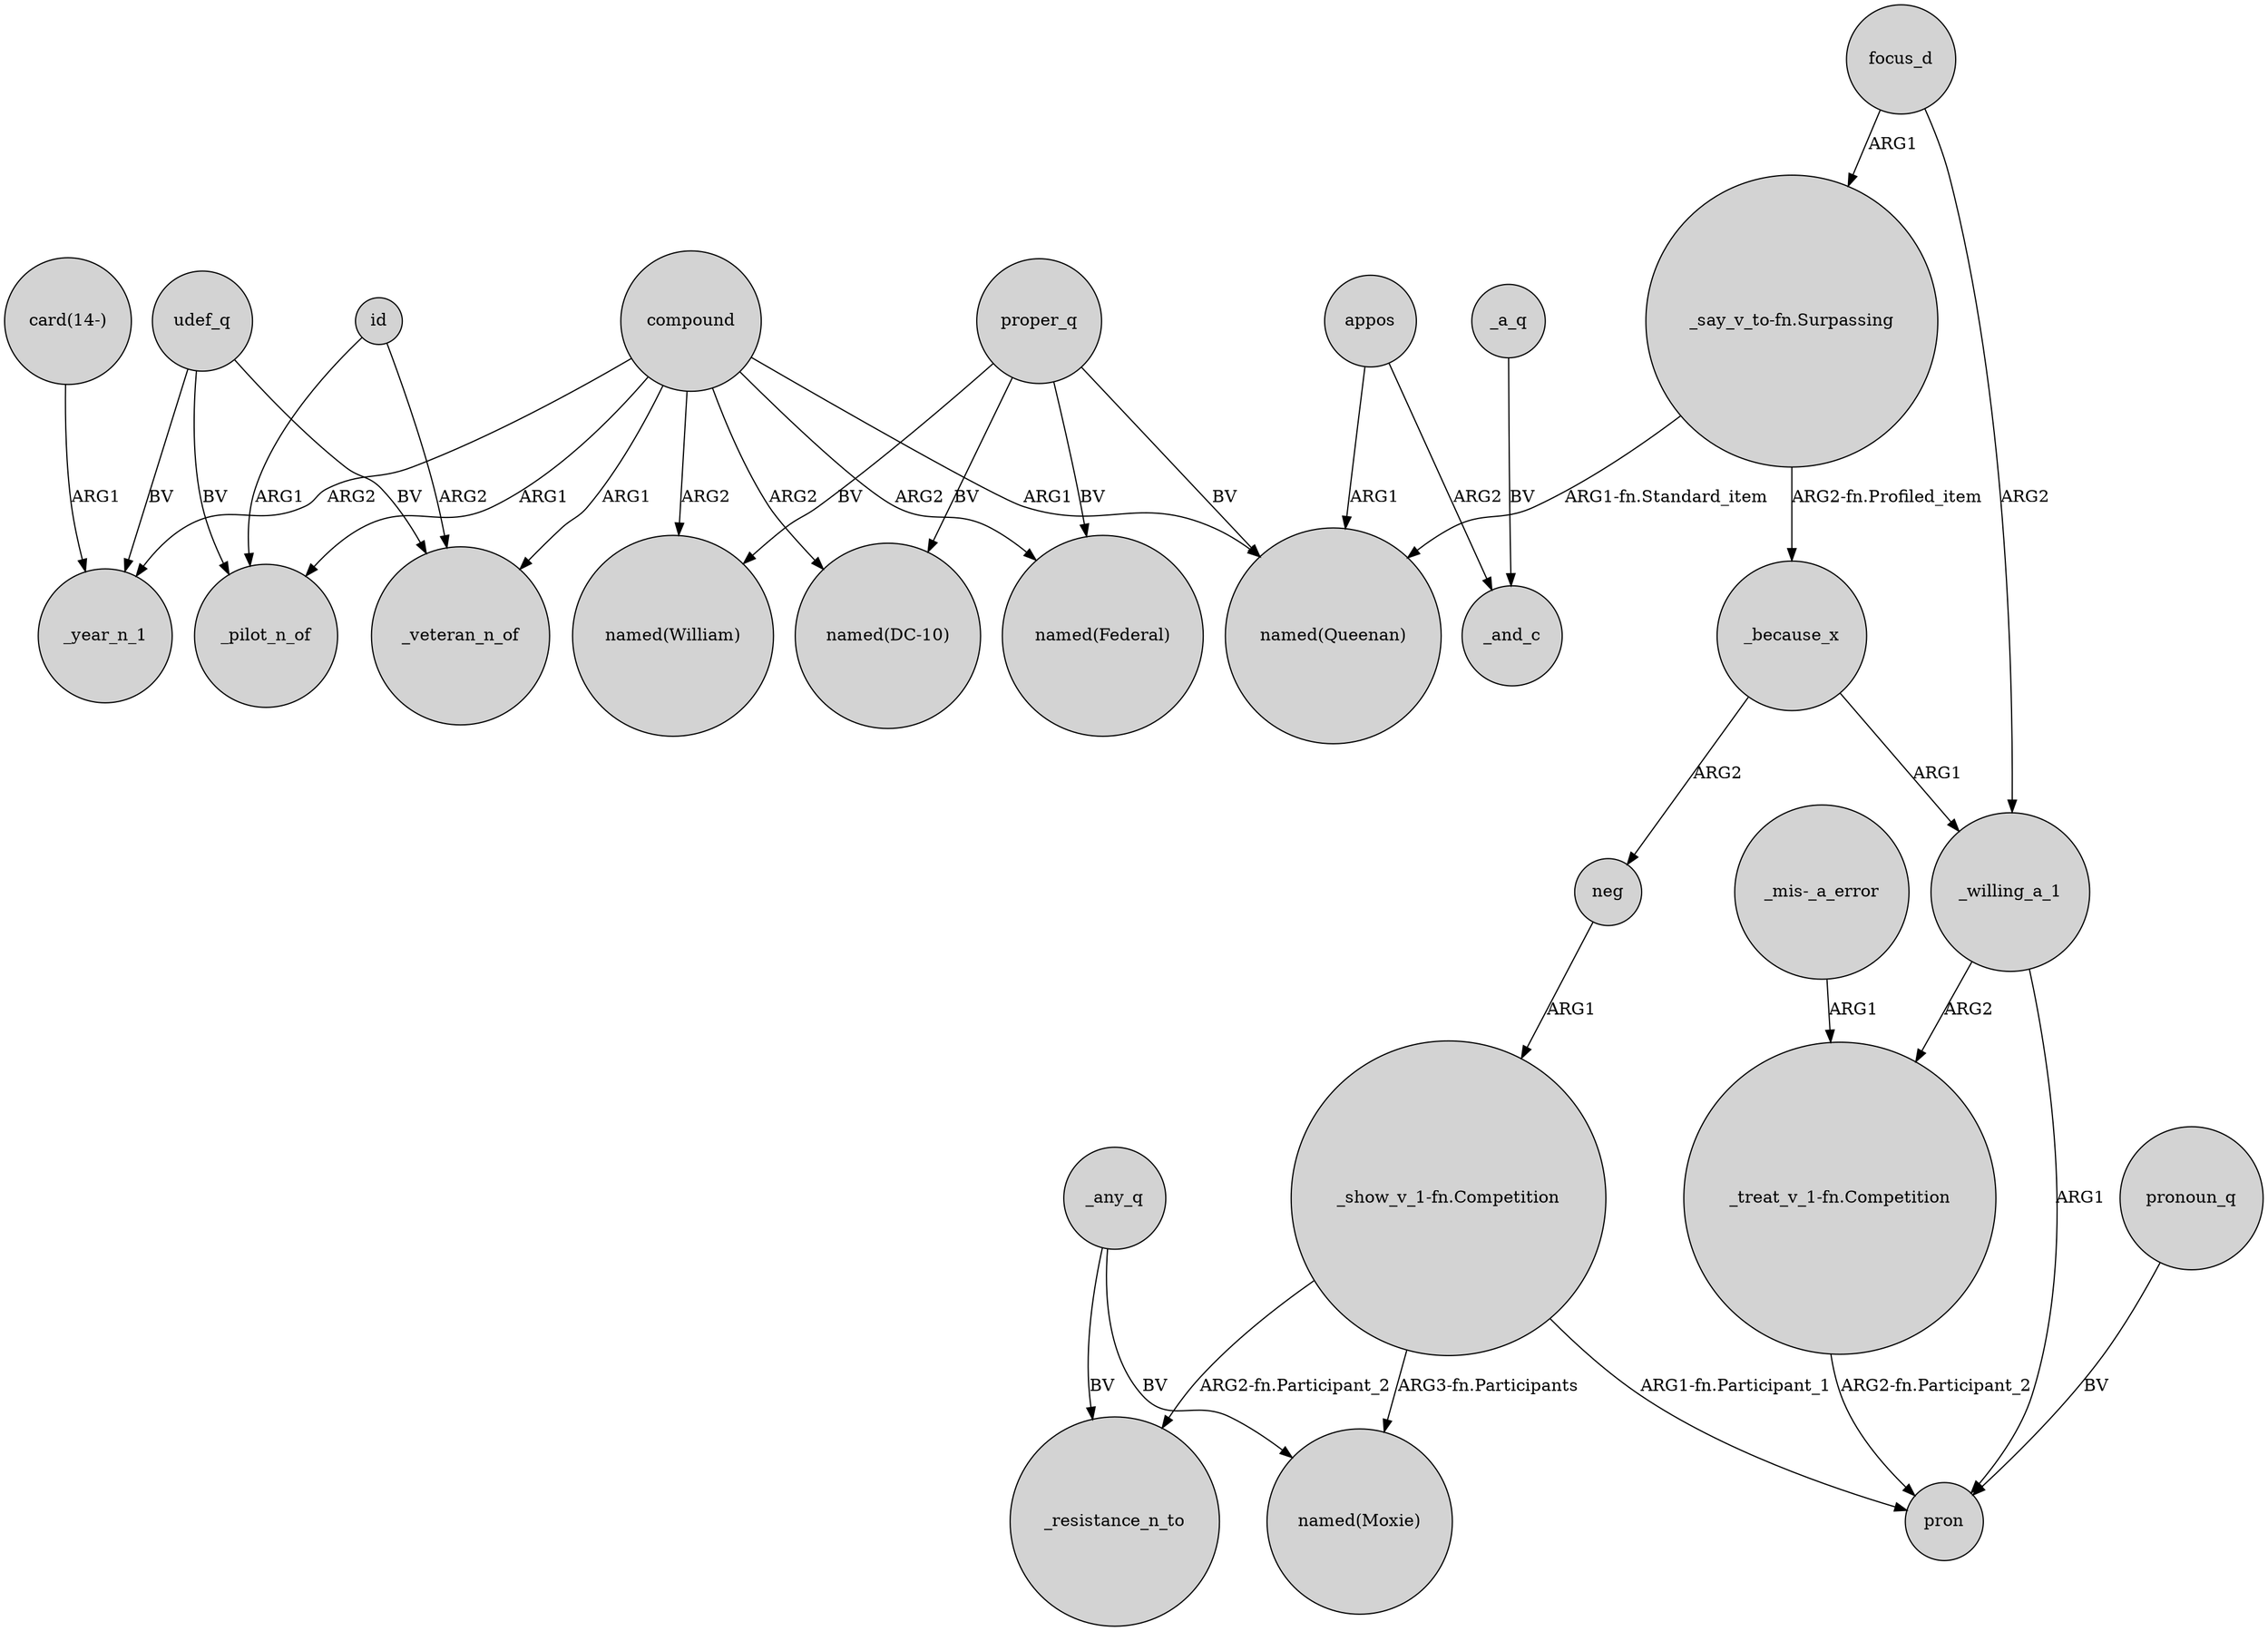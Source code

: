 digraph {
	node [shape=circle style=filled]
	compound -> _pilot_n_of [label=ARG1]
	appos -> _and_c [label=ARG2]
	"_say_v_to-fn.Surpassing" -> "named(Queenan)" [label="ARG1-fn.Standard_item"]
	compound -> "named(Queenan)" [label=ARG1]
	compound -> _veteran_n_of [label=ARG1]
	proper_q -> "named(William)" [label=BV]
	_a_q -> _and_c [label=BV]
	udef_q -> _veteran_n_of [label=BV]
	proper_q -> "named(Queenan)" [label=BV]
	_because_x -> _willing_a_1 [label=ARG1]
	compound -> "named(Federal)" [label=ARG2]
	"_show_v_1-fn.Competition" -> pron [label="ARG1-fn.Participant_1"]
	proper_q -> "named(Federal)" [label=BV]
	"card(14-)" -> _year_n_1 [label=ARG1]
	udef_q -> _pilot_n_of [label=BV]
	pronoun_q -> pron [label=BV]
	compound -> _year_n_1 [label=ARG2]
	id -> _veteran_n_of [label=ARG2]
	"_show_v_1-fn.Competition" -> "named(Moxie)" [label="ARG3-fn.Participants"]
	compound -> "named(DC-10)" [label=ARG2]
	"_treat_v_1-fn.Competition" -> pron [label="ARG2-fn.Participant_2"]
	_willing_a_1 -> pron [label=ARG1]
	compound -> "named(William)" [label=ARG2]
	id -> _pilot_n_of [label=ARG1]
	_willing_a_1 -> "_treat_v_1-fn.Competition" [label=ARG2]
	_any_q -> _resistance_n_to [label=BV]
	"_say_v_to-fn.Surpassing" -> _because_x [label="ARG2-fn.Profiled_item"]
	neg -> "_show_v_1-fn.Competition" [label=ARG1]
	focus_d -> "_say_v_to-fn.Surpassing" [label=ARG1]
	focus_d -> _willing_a_1 [label=ARG2]
	"_show_v_1-fn.Competition" -> _resistance_n_to [label="ARG2-fn.Participant_2"]
	udef_q -> _year_n_1 [label=BV]
	"_mis-_a_error" -> "_treat_v_1-fn.Competition" [label=ARG1]
	_any_q -> "named(Moxie)" [label=BV]
	proper_q -> "named(DC-10)" [label=BV]
	appos -> "named(Queenan)" [label=ARG1]
	_because_x -> neg [label=ARG2]
}
